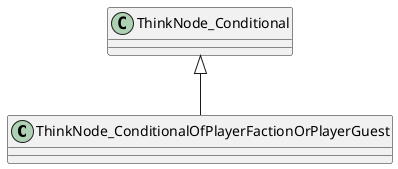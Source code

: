 @startuml
class ThinkNode_ConditionalOfPlayerFactionOrPlayerGuest {
}
ThinkNode_Conditional <|-- ThinkNode_ConditionalOfPlayerFactionOrPlayerGuest
@enduml
